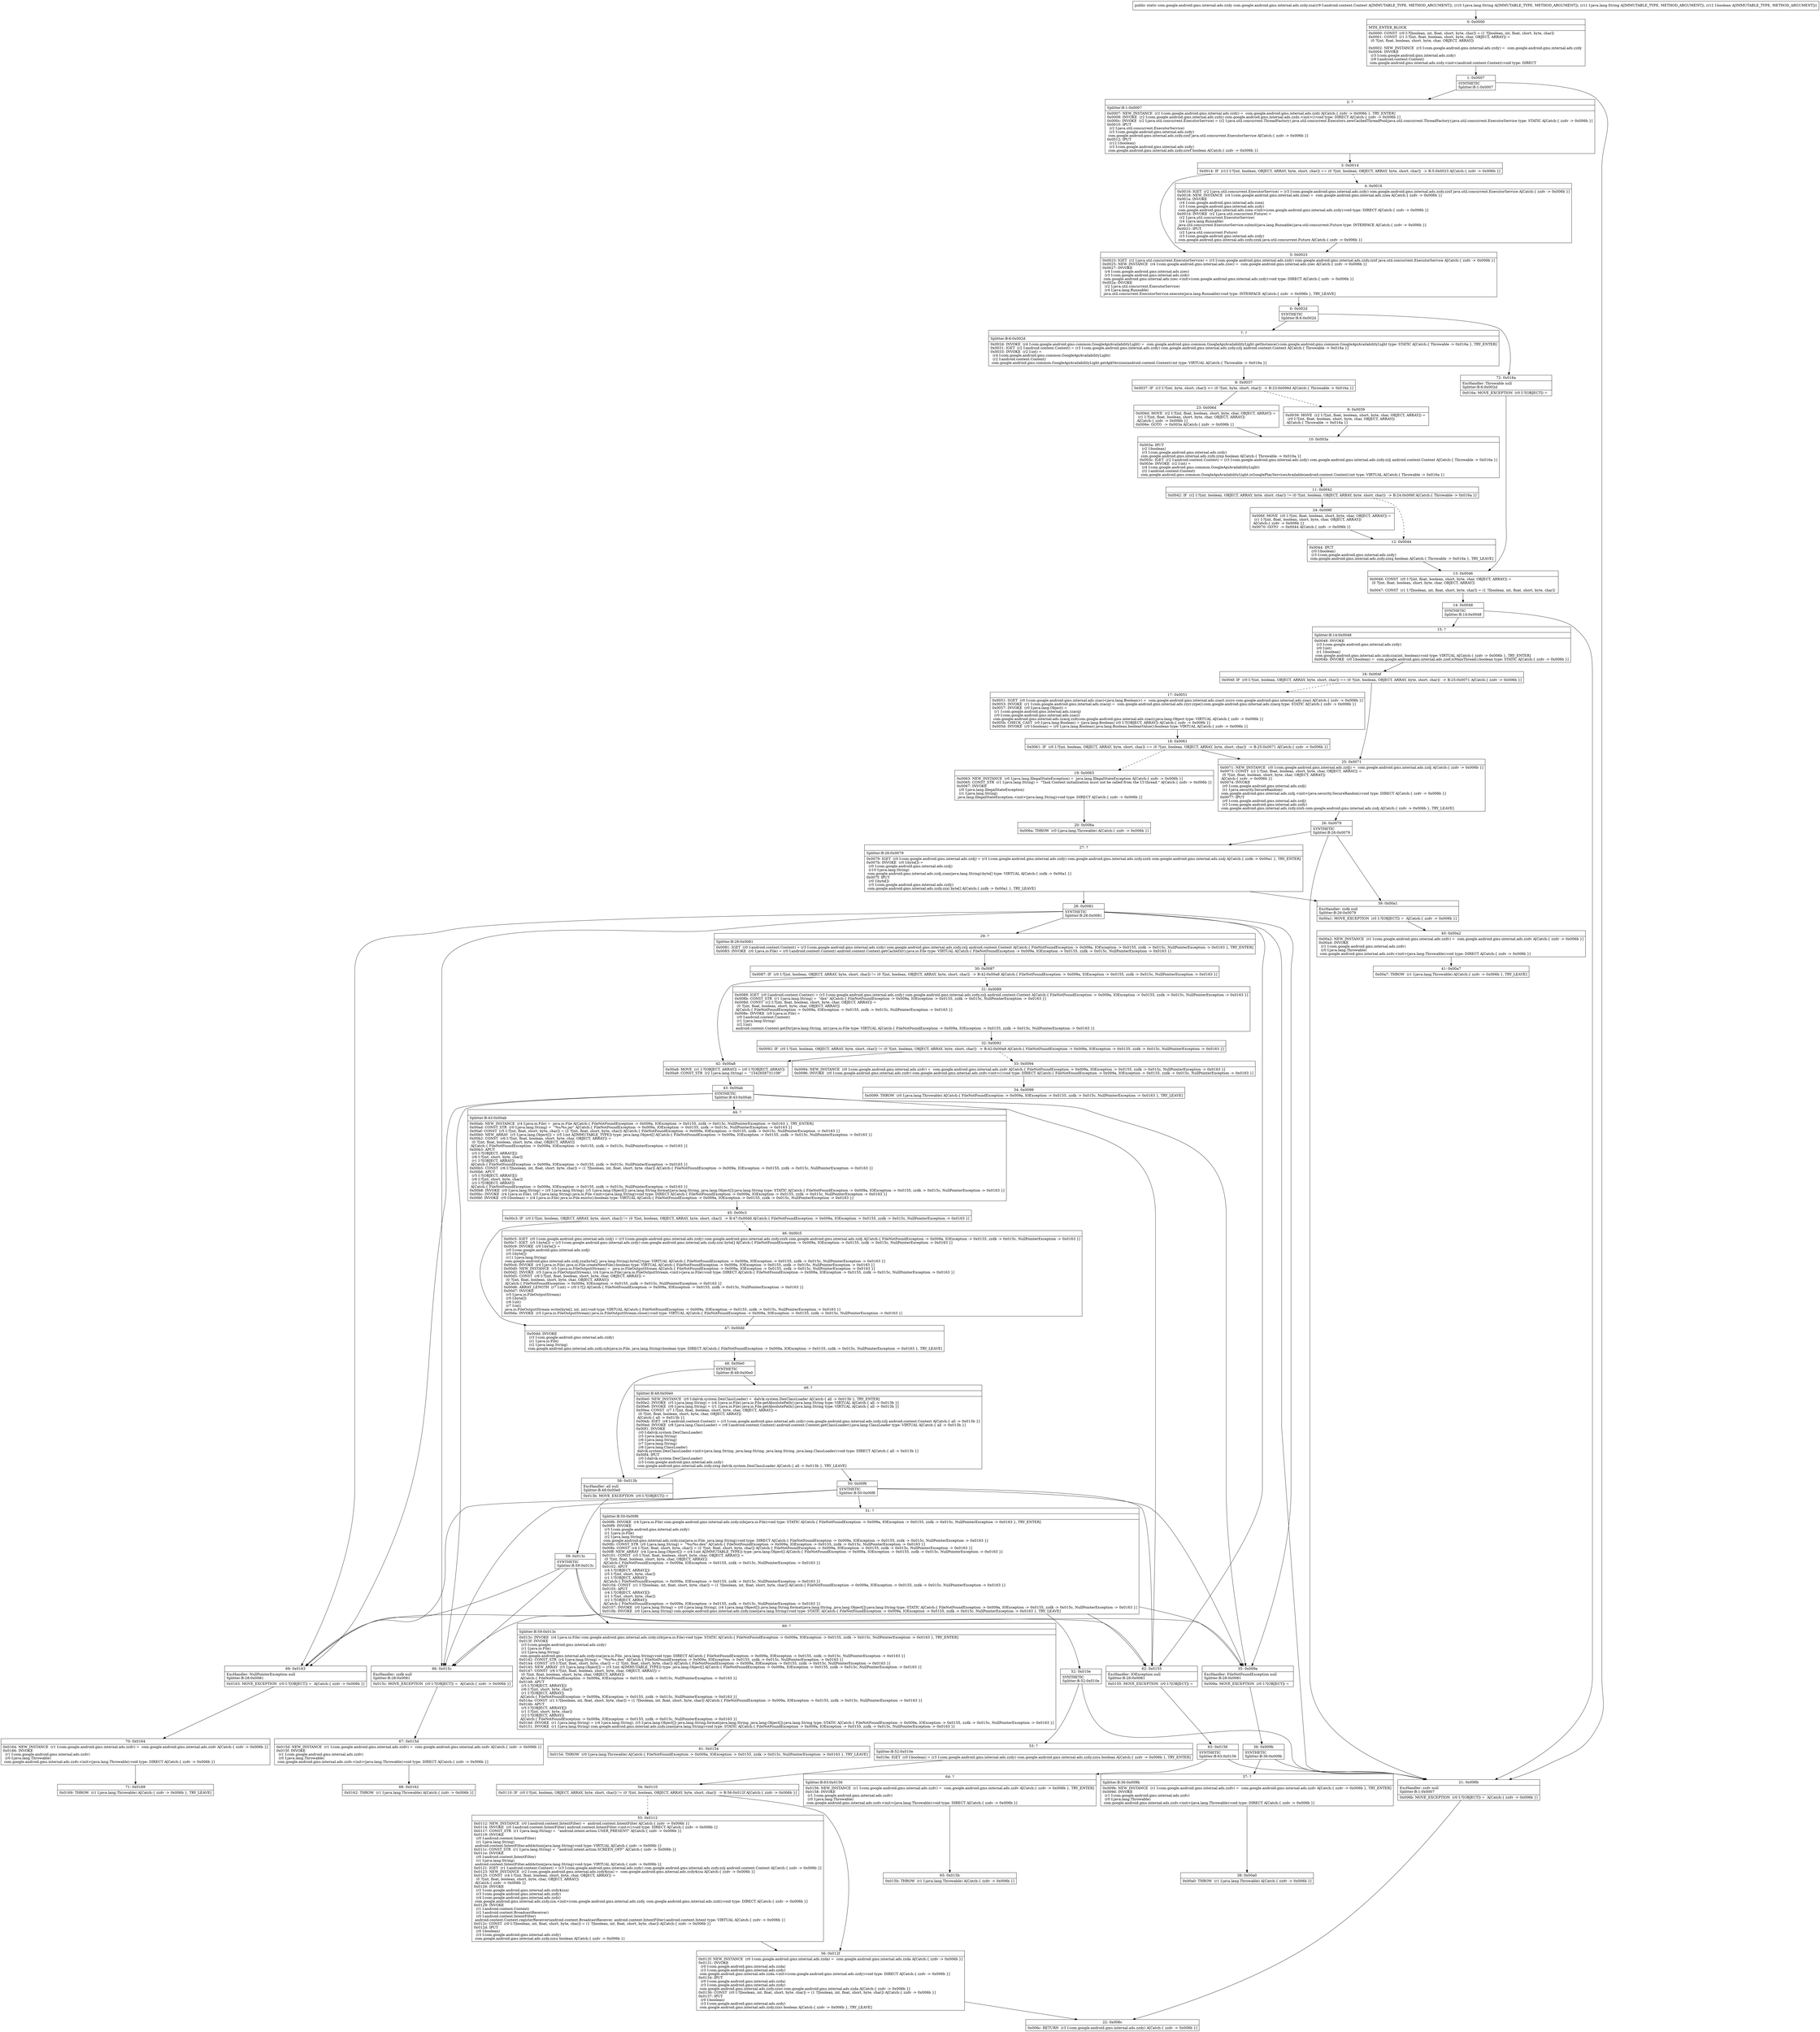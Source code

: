 digraph "CFG forcom.google.android.gms.internal.ads.zzdy.zza(Landroid\/content\/Context;Ljava\/lang\/String;Ljava\/lang\/String;Z)Lcom\/google\/android\/gms\/internal\/ads\/zzdy;" {
Node_0 [shape=record,label="{0\:\ 0x0000|MTH_ENTER_BLOCK\l|0x0000: CONST  (r0 I:?[boolean, int, float, short, byte, char]) = (1 ?[boolean, int, float, short, byte, char]) \l0x0001: CONST  (r1 I:?[int, float, boolean, short, byte, char, OBJECT, ARRAY]) = \l  (0 ?[int, float, boolean, short, byte, char, OBJECT, ARRAY])\l \l0x0002: NEW_INSTANCE  (r3 I:com.google.android.gms.internal.ads.zzdy) =  com.google.android.gms.internal.ads.zzdy \l0x0004: INVOKE  \l  (r3 I:com.google.android.gms.internal.ads.zzdy)\l  (r9 I:android.content.Context)\l com.google.android.gms.internal.ads.zzdy.\<init\>(android.content.Context):void type: DIRECT \l}"];
Node_1 [shape=record,label="{1\:\ 0x0007|SYNTHETIC\lSplitter:B:1:0x0007\l}"];
Node_2 [shape=record,label="{2\:\ ?|Splitter:B:1:0x0007\l|0x0007: NEW_INSTANCE  (r2 I:com.google.android.gms.internal.ads.zzdz) =  com.google.android.gms.internal.ads.zzdz A[Catch:\{ zzdv \-\> 0x006b \}, TRY_ENTER]\l0x0009: INVOKE  (r2 I:com.google.android.gms.internal.ads.zzdz) com.google.android.gms.internal.ads.zzdz.\<init\>():void type: DIRECT A[Catch:\{ zzdv \-\> 0x006b \}]\l0x000c: INVOKE  (r2 I:java.util.concurrent.ExecutorService) = (r2 I:java.util.concurrent.ThreadFactory) java.util.concurrent.Executors.newCachedThreadPool(java.util.concurrent.ThreadFactory):java.util.concurrent.ExecutorService type: STATIC A[Catch:\{ zzdv \-\> 0x006b \}]\l0x0010: IPUT  \l  (r2 I:java.util.concurrent.ExecutorService)\l  (r3 I:com.google.android.gms.internal.ads.zzdy)\l com.google.android.gms.internal.ads.zzdy.zzxf java.util.concurrent.ExecutorService A[Catch:\{ zzdv \-\> 0x006b \}]\l0x0012: IPUT  \l  (r12 I:boolean)\l  (r3 I:com.google.android.gms.internal.ads.zzdy)\l com.google.android.gms.internal.ads.zzdy.zzwf boolean A[Catch:\{ zzdv \-\> 0x006b \}]\l}"];
Node_3 [shape=record,label="{3\:\ 0x0014|0x0014: IF  (r12 I:?[int, boolean, OBJECT, ARRAY, byte, short, char]) == (0 ?[int, boolean, OBJECT, ARRAY, byte, short, char])  \-\> B:5:0x0023 A[Catch:\{ zzdv \-\> 0x006b \}]\l}"];
Node_4 [shape=record,label="{4\:\ 0x0016|0x0016: IGET  (r2 I:java.util.concurrent.ExecutorService) = (r3 I:com.google.android.gms.internal.ads.zzdy) com.google.android.gms.internal.ads.zzdy.zzxf java.util.concurrent.ExecutorService A[Catch:\{ zzdv \-\> 0x006b \}]\l0x0018: NEW_INSTANCE  (r4 I:com.google.android.gms.internal.ads.zzea) =  com.google.android.gms.internal.ads.zzea A[Catch:\{ zzdv \-\> 0x006b \}]\l0x001a: INVOKE  \l  (r4 I:com.google.android.gms.internal.ads.zzea)\l  (r3 I:com.google.android.gms.internal.ads.zzdy)\l com.google.android.gms.internal.ads.zzea.\<init\>(com.google.android.gms.internal.ads.zzdy):void type: DIRECT A[Catch:\{ zzdv \-\> 0x006b \}]\l0x001d: INVOKE  (r2 I:java.util.concurrent.Future) = \l  (r2 I:java.util.concurrent.ExecutorService)\l  (r4 I:java.lang.Runnable)\l java.util.concurrent.ExecutorService.submit(java.lang.Runnable):java.util.concurrent.Future type: INTERFACE A[Catch:\{ zzdv \-\> 0x006b \}]\l0x0021: IPUT  \l  (r2 I:java.util.concurrent.Future)\l  (r3 I:com.google.android.gms.internal.ads.zzdy)\l com.google.android.gms.internal.ads.zzdy.zzxk java.util.concurrent.Future A[Catch:\{ zzdv \-\> 0x006b \}]\l}"];
Node_5 [shape=record,label="{5\:\ 0x0023|0x0023: IGET  (r2 I:java.util.concurrent.ExecutorService) = (r3 I:com.google.android.gms.internal.ads.zzdy) com.google.android.gms.internal.ads.zzdy.zzxf java.util.concurrent.ExecutorService A[Catch:\{ zzdv \-\> 0x006b \}]\l0x0025: NEW_INSTANCE  (r4 I:com.google.android.gms.internal.ads.zzec) =  com.google.android.gms.internal.ads.zzec A[Catch:\{ zzdv \-\> 0x006b \}]\l0x0027: INVOKE  \l  (r4 I:com.google.android.gms.internal.ads.zzec)\l  (r3 I:com.google.android.gms.internal.ads.zzdy)\l com.google.android.gms.internal.ads.zzec.\<init\>(com.google.android.gms.internal.ads.zzdy):void type: DIRECT A[Catch:\{ zzdv \-\> 0x006b \}]\l0x002a: INVOKE  \l  (r2 I:java.util.concurrent.ExecutorService)\l  (r4 I:java.lang.Runnable)\l java.util.concurrent.ExecutorService.execute(java.lang.Runnable):void type: INTERFACE A[Catch:\{ zzdv \-\> 0x006b \}, TRY_LEAVE]\l}"];
Node_6 [shape=record,label="{6\:\ 0x002d|SYNTHETIC\lSplitter:B:6:0x002d\l}"];
Node_7 [shape=record,label="{7\:\ ?|Splitter:B:6:0x002d\l|0x002d: INVOKE  (r4 I:com.google.android.gms.common.GoogleApiAvailabilityLight) =  com.google.android.gms.common.GoogleApiAvailabilityLight.getInstance():com.google.android.gms.common.GoogleApiAvailabilityLight type: STATIC A[Catch:\{ Throwable \-\> 0x016a \}, TRY_ENTER]\l0x0031: IGET  (r2 I:android.content.Context) = (r3 I:com.google.android.gms.internal.ads.zzdy) com.google.android.gms.internal.ads.zzdy.zzlj android.content.Context A[Catch:\{ Throwable \-\> 0x016a \}]\l0x0033: INVOKE  (r2 I:int) = \l  (r4 I:com.google.android.gms.common.GoogleApiAvailabilityLight)\l  (r2 I:android.content.Context)\l com.google.android.gms.common.GoogleApiAvailabilityLight.getApkVersion(android.content.Context):int type: VIRTUAL A[Catch:\{ Throwable \-\> 0x016a \}]\l}"];
Node_8 [shape=record,label="{8\:\ 0x0037|0x0037: IF  (r2 I:?[int, byte, short, char]) \<= (0 ?[int, byte, short, char])  \-\> B:23:0x006d A[Catch:\{ Throwable \-\> 0x016a \}]\l}"];
Node_9 [shape=record,label="{9\:\ 0x0039|0x0039: MOVE  (r2 I:?[int, float, boolean, short, byte, char, OBJECT, ARRAY]) = \l  (r0 I:?[int, float, boolean, short, byte, char, OBJECT, ARRAY])\l A[Catch:\{ Throwable \-\> 0x016a \}]\l}"];
Node_10 [shape=record,label="{10\:\ 0x003a|0x003a: IPUT  \l  (r2 I:boolean)\l  (r3 I:com.google.android.gms.internal.ads.zzdy)\l com.google.android.gms.internal.ads.zzdy.zzxp boolean A[Catch:\{ Throwable \-\> 0x016a \}]\l0x003c: IGET  (r2 I:android.content.Context) = (r3 I:com.google.android.gms.internal.ads.zzdy) com.google.android.gms.internal.ads.zzdy.zzlj android.content.Context A[Catch:\{ Throwable \-\> 0x016a \}]\l0x003e: INVOKE  (r2 I:int) = \l  (r4 I:com.google.android.gms.common.GoogleApiAvailabilityLight)\l  (r2 I:android.content.Context)\l com.google.android.gms.common.GoogleApiAvailabilityLight.isGooglePlayServicesAvailable(android.content.Context):int type: VIRTUAL A[Catch:\{ Throwable \-\> 0x016a \}]\l}"];
Node_11 [shape=record,label="{11\:\ 0x0042|0x0042: IF  (r2 I:?[int, boolean, OBJECT, ARRAY, byte, short, char]) != (0 ?[int, boolean, OBJECT, ARRAY, byte, short, char])  \-\> B:24:0x006f A[Catch:\{ Throwable \-\> 0x016a \}]\l}"];
Node_12 [shape=record,label="{12\:\ 0x0044|0x0044: IPUT  \l  (r0 I:boolean)\l  (r3 I:com.google.android.gms.internal.ads.zzdy)\l com.google.android.gms.internal.ads.zzdy.zzxq boolean A[Catch:\{ Throwable \-\> 0x016a \}, TRY_LEAVE]\l}"];
Node_13 [shape=record,label="{13\:\ 0x0046|0x0046: CONST  (r0 I:?[int, float, boolean, short, byte, char, OBJECT, ARRAY]) = \l  (0 ?[int, float, boolean, short, byte, char, OBJECT, ARRAY])\l \l0x0047: CONST  (r1 I:?[boolean, int, float, short, byte, char]) = (1 ?[boolean, int, float, short, byte, char]) \l}"];
Node_14 [shape=record,label="{14\:\ 0x0048|SYNTHETIC\lSplitter:B:14:0x0048\l}"];
Node_15 [shape=record,label="{15\:\ ?|Splitter:B:14:0x0048\l|0x0048: INVOKE  \l  (r3 I:com.google.android.gms.internal.ads.zzdy)\l  (r0 I:int)\l  (r1 I:boolean)\l com.google.android.gms.internal.ads.zzdy.zza(int, boolean):void type: VIRTUAL A[Catch:\{ zzdv \-\> 0x006b \}, TRY_ENTER]\l0x004b: INVOKE  (r0 I:boolean) =  com.google.android.gms.internal.ads.zzef.isMainThread():boolean type: STATIC A[Catch:\{ zzdv \-\> 0x006b \}]\l}"];
Node_16 [shape=record,label="{16\:\ 0x004f|0x004f: IF  (r0 I:?[int, boolean, OBJECT, ARRAY, byte, short, char]) == (0 ?[int, boolean, OBJECT, ARRAY, byte, short, char])  \-\> B:25:0x0071 A[Catch:\{ zzdv \-\> 0x006b \}]\l}"];
Node_17 [shape=record,label="{17\:\ 0x0051|0x0051: SGET  (r0 I:com.google.android.gms.internal.ads.zzaci\<java.lang.Boolean\>) =  com.google.android.gms.internal.ads.zzact.zzcro com.google.android.gms.internal.ads.zzaci A[Catch:\{ zzdv \-\> 0x006b \}]\l0x0053: INVOKE  (r1 I:com.google.android.gms.internal.ads.zzacq) =  com.google.android.gms.internal.ads.zzyr.zzpe():com.google.android.gms.internal.ads.zzacq type: STATIC A[Catch:\{ zzdv \-\> 0x006b \}]\l0x0057: INVOKE  (r0 I:java.lang.Object) = \l  (r1 I:com.google.android.gms.internal.ads.zzacq)\l  (r0 I:com.google.android.gms.internal.ads.zzaci)\l com.google.android.gms.internal.ads.zzacq.zzd(com.google.android.gms.internal.ads.zzaci):java.lang.Object type: VIRTUAL A[Catch:\{ zzdv \-\> 0x006b \}]\l0x005b: CHECK_CAST  (r0 I:java.lang.Boolean) = (java.lang.Boolean) (r0 I:?[OBJECT, ARRAY]) A[Catch:\{ zzdv \-\> 0x006b \}]\l0x005d: INVOKE  (r0 I:boolean) = (r0 I:java.lang.Boolean) java.lang.Boolean.booleanValue():boolean type: VIRTUAL A[Catch:\{ zzdv \-\> 0x006b \}]\l}"];
Node_18 [shape=record,label="{18\:\ 0x0061|0x0061: IF  (r0 I:?[int, boolean, OBJECT, ARRAY, byte, short, char]) == (0 ?[int, boolean, OBJECT, ARRAY, byte, short, char])  \-\> B:25:0x0071 A[Catch:\{ zzdv \-\> 0x006b \}]\l}"];
Node_19 [shape=record,label="{19\:\ 0x0063|0x0063: NEW_INSTANCE  (r0 I:java.lang.IllegalStateException) =  java.lang.IllegalStateException A[Catch:\{ zzdv \-\> 0x006b \}]\l0x0065: CONST_STR  (r1 I:java.lang.String) =  \"Task Context initialization must not be called from the UI thread.\" A[Catch:\{ zzdv \-\> 0x006b \}]\l0x0067: INVOKE  \l  (r0 I:java.lang.IllegalStateException)\l  (r1 I:java.lang.String)\l java.lang.IllegalStateException.\<init\>(java.lang.String):void type: DIRECT A[Catch:\{ zzdv \-\> 0x006b \}]\l}"];
Node_20 [shape=record,label="{20\:\ 0x006a|0x006a: THROW  (r0 I:java.lang.Throwable) A[Catch:\{ zzdv \-\> 0x006b \}]\l}"];
Node_21 [shape=record,label="{21\:\ 0x006b|ExcHandler: zzdv null\lSplitter:B:1:0x0007\l|0x006b: MOVE_EXCEPTION  (r0 I:?[OBJECT]) =  A[Catch:\{ zzdv \-\> 0x006b \}]\l}"];
Node_22 [shape=record,label="{22\:\ 0x006c|0x006c: RETURN  (r3 I:com.google.android.gms.internal.ads.zzdy) A[Catch:\{ zzdv \-\> 0x006b \}]\l}"];
Node_23 [shape=record,label="{23\:\ 0x006d|0x006d: MOVE  (r2 I:?[int, float, boolean, short, byte, char, OBJECT, ARRAY]) = \l  (r1 I:?[int, float, boolean, short, byte, char, OBJECT, ARRAY])\l A[Catch:\{ zzdv \-\> 0x006b \}]\l0x006e: GOTO  \-\> 0x003a A[Catch:\{ zzdv \-\> 0x006b \}]\l}"];
Node_24 [shape=record,label="{24\:\ 0x006f|0x006f: MOVE  (r0 I:?[int, float, boolean, short, byte, char, OBJECT, ARRAY]) = \l  (r1 I:?[int, float, boolean, short, byte, char, OBJECT, ARRAY])\l A[Catch:\{ zzdv \-\> 0x006b \}]\l0x0070: GOTO  \-\> 0x0044 A[Catch:\{ zzdv \-\> 0x006b \}]\l}"];
Node_25 [shape=record,label="{25\:\ 0x0071|0x0071: NEW_INSTANCE  (r0 I:com.google.android.gms.internal.ads.zzdj) =  com.google.android.gms.internal.ads.zzdj A[Catch:\{ zzdv \-\> 0x006b \}]\l0x0073: CONST  (r1 I:?[int, float, boolean, short, byte, char, OBJECT, ARRAY]) = \l  (0 ?[int, float, boolean, short, byte, char, OBJECT, ARRAY])\l A[Catch:\{ zzdv \-\> 0x006b \}]\l0x0074: INVOKE  \l  (r0 I:com.google.android.gms.internal.ads.zzdj)\l  (r1 I:java.security.SecureRandom)\l com.google.android.gms.internal.ads.zzdj.\<init\>(java.security.SecureRandom):void type: DIRECT A[Catch:\{ zzdv \-\> 0x006b \}]\l0x0077: IPUT  \l  (r0 I:com.google.android.gms.internal.ads.zzdj)\l  (r3 I:com.google.android.gms.internal.ads.zzdy)\l com.google.android.gms.internal.ads.zzdy.zzxh com.google.android.gms.internal.ads.zzdj A[Catch:\{ zzdv \-\> 0x006b \}, TRY_LEAVE]\l}"];
Node_26 [shape=record,label="{26\:\ 0x0079|SYNTHETIC\lSplitter:B:26:0x0079\l}"];
Node_27 [shape=record,label="{27\:\ ?|Splitter:B:26:0x0079\l|0x0079: IGET  (r0 I:com.google.android.gms.internal.ads.zzdj) = (r3 I:com.google.android.gms.internal.ads.zzdy) com.google.android.gms.internal.ads.zzdy.zzxh com.google.android.gms.internal.ads.zzdj A[Catch:\{ zzdk \-\> 0x00a1 \}, TRY_ENTER]\l0x007b: INVOKE  (r0 I:byte[]) = \l  (r0 I:com.google.android.gms.internal.ads.zzdj)\l  (r10 I:java.lang.String)\l com.google.android.gms.internal.ads.zzdj.zzan(java.lang.String):byte[] type: VIRTUAL A[Catch:\{ zzdk \-\> 0x00a1 \}]\l0x007f: IPUT  \l  (r0 I:byte[])\l  (r3 I:com.google.android.gms.internal.ads.zzdy)\l com.google.android.gms.internal.ads.zzdy.zzxi byte[] A[Catch:\{ zzdk \-\> 0x00a1 \}, TRY_LEAVE]\l}"];
Node_28 [shape=record,label="{28\:\ 0x0081|SYNTHETIC\lSplitter:B:28:0x0081\l}"];
Node_29 [shape=record,label="{29\:\ ?|Splitter:B:28:0x0081\l|0x0081: IGET  (r0 I:android.content.Context) = (r3 I:com.google.android.gms.internal.ads.zzdy) com.google.android.gms.internal.ads.zzdy.zzlj android.content.Context A[Catch:\{ FileNotFoundException \-\> 0x009a, IOException \-\> 0x0155, zzdk \-\> 0x015c, NullPointerException \-\> 0x0163 \}, TRY_ENTER]\l0x0083: INVOKE  (r0 I:java.io.File) = (r0 I:android.content.Context) android.content.Context.getCacheDir():java.io.File type: VIRTUAL A[Catch:\{ FileNotFoundException \-\> 0x009a, IOException \-\> 0x0155, zzdk \-\> 0x015c, NullPointerException \-\> 0x0163 \}]\l}"];
Node_30 [shape=record,label="{30\:\ 0x0087|0x0087: IF  (r0 I:?[int, boolean, OBJECT, ARRAY, byte, short, char]) != (0 ?[int, boolean, OBJECT, ARRAY, byte, short, char])  \-\> B:42:0x00a8 A[Catch:\{ FileNotFoundException \-\> 0x009a, IOException \-\> 0x0155, zzdk \-\> 0x015c, NullPointerException \-\> 0x0163 \}]\l}"];
Node_31 [shape=record,label="{31\:\ 0x0089|0x0089: IGET  (r0 I:android.content.Context) = (r3 I:com.google.android.gms.internal.ads.zzdy) com.google.android.gms.internal.ads.zzdy.zzlj android.content.Context A[Catch:\{ FileNotFoundException \-\> 0x009a, IOException \-\> 0x0155, zzdk \-\> 0x015c, NullPointerException \-\> 0x0163 \}]\l0x008b: CONST_STR  (r1 I:java.lang.String) =  \"dex\" A[Catch:\{ FileNotFoundException \-\> 0x009a, IOException \-\> 0x0155, zzdk \-\> 0x015c, NullPointerException \-\> 0x0163 \}]\l0x008d: CONST  (r2 I:?[int, float, boolean, short, byte, char, OBJECT, ARRAY]) = \l  (0 ?[int, float, boolean, short, byte, char, OBJECT, ARRAY])\l A[Catch:\{ FileNotFoundException \-\> 0x009a, IOException \-\> 0x0155, zzdk \-\> 0x015c, NullPointerException \-\> 0x0163 \}]\l0x008e: INVOKE  (r0 I:java.io.File) = \l  (r0 I:android.content.Context)\l  (r1 I:java.lang.String)\l  (r2 I:int)\l android.content.Context.getDir(java.lang.String, int):java.io.File type: VIRTUAL A[Catch:\{ FileNotFoundException \-\> 0x009a, IOException \-\> 0x0155, zzdk \-\> 0x015c, NullPointerException \-\> 0x0163 \}]\l}"];
Node_32 [shape=record,label="{32\:\ 0x0092|0x0092: IF  (r0 I:?[int, boolean, OBJECT, ARRAY, byte, short, char]) != (0 ?[int, boolean, OBJECT, ARRAY, byte, short, char])  \-\> B:42:0x00a8 A[Catch:\{ FileNotFoundException \-\> 0x009a, IOException \-\> 0x0155, zzdk \-\> 0x015c, NullPointerException \-\> 0x0163 \}]\l}"];
Node_33 [shape=record,label="{33\:\ 0x0094|0x0094: NEW_INSTANCE  (r0 I:com.google.android.gms.internal.ads.zzdv) =  com.google.android.gms.internal.ads.zzdv A[Catch:\{ FileNotFoundException \-\> 0x009a, IOException \-\> 0x0155, zzdk \-\> 0x015c, NullPointerException \-\> 0x0163 \}]\l0x0096: INVOKE  (r0 I:com.google.android.gms.internal.ads.zzdv) com.google.android.gms.internal.ads.zzdv.\<init\>():void type: DIRECT A[Catch:\{ FileNotFoundException \-\> 0x009a, IOException \-\> 0x0155, zzdk \-\> 0x015c, NullPointerException \-\> 0x0163 \}]\l}"];
Node_34 [shape=record,label="{34\:\ 0x0099|0x0099: THROW  (r0 I:java.lang.Throwable) A[Catch:\{ FileNotFoundException \-\> 0x009a, IOException \-\> 0x0155, zzdk \-\> 0x015c, NullPointerException \-\> 0x0163 \}, TRY_LEAVE]\l}"];
Node_35 [shape=record,label="{35\:\ 0x009a|ExcHandler: FileNotFoundException null\lSplitter:B:28:0x0081\l|0x009a: MOVE_EXCEPTION  (r0 I:?[OBJECT]) =  \l}"];
Node_36 [shape=record,label="{36\:\ 0x009b|SYNTHETIC\lSplitter:B:36:0x009b\l}"];
Node_37 [shape=record,label="{37\:\ ?|Splitter:B:36:0x009b\l|0x009b: NEW_INSTANCE  (r1 I:com.google.android.gms.internal.ads.zzdv) =  com.google.android.gms.internal.ads.zzdv A[Catch:\{ zzdv \-\> 0x006b \}, TRY_ENTER]\l0x009d: INVOKE  \l  (r1 I:com.google.android.gms.internal.ads.zzdv)\l  (r0 I:java.lang.Throwable)\l com.google.android.gms.internal.ads.zzdv.\<init\>(java.lang.Throwable):void type: DIRECT A[Catch:\{ zzdv \-\> 0x006b \}]\l}"];
Node_38 [shape=record,label="{38\:\ 0x00a0|0x00a0: THROW  (r1 I:java.lang.Throwable) A[Catch:\{ zzdv \-\> 0x006b \}]\l}"];
Node_39 [shape=record,label="{39\:\ 0x00a1|ExcHandler: zzdk null\lSplitter:B:26:0x0079\l|0x00a1: MOVE_EXCEPTION  (r0 I:?[OBJECT]) =  A[Catch:\{ zzdv \-\> 0x006b \}]\l}"];
Node_40 [shape=record,label="{40\:\ 0x00a2|0x00a2: NEW_INSTANCE  (r1 I:com.google.android.gms.internal.ads.zzdv) =  com.google.android.gms.internal.ads.zzdv A[Catch:\{ zzdv \-\> 0x006b \}]\l0x00a4: INVOKE  \l  (r1 I:com.google.android.gms.internal.ads.zzdv)\l  (r0 I:java.lang.Throwable)\l com.google.android.gms.internal.ads.zzdv.\<init\>(java.lang.Throwable):void type: DIRECT A[Catch:\{ zzdv \-\> 0x006b \}]\l}"];
Node_41 [shape=record,label="{41\:\ 0x00a7|0x00a7: THROW  (r1 I:java.lang.Throwable) A[Catch:\{ zzdv \-\> 0x006b \}, TRY_LEAVE]\l}"];
Node_42 [shape=record,label="{42\:\ 0x00a8|0x00a8: MOVE  (r1 I:?[OBJECT, ARRAY]) = (r0 I:?[OBJECT, ARRAY]) \l0x00a9: CONST_STR  (r2 I:java.lang.String) =  \"1542658731108\" \l}"];
Node_43 [shape=record,label="{43\:\ 0x00ab|SYNTHETIC\lSplitter:B:43:0x00ab\l}"];
Node_44 [shape=record,label="{44\:\ ?|Splitter:B:43:0x00ab\l|0x00ab: NEW_INSTANCE  (r4 I:java.io.File) =  java.io.File A[Catch:\{ FileNotFoundException \-\> 0x009a, IOException \-\> 0x0155, zzdk \-\> 0x015c, NullPointerException \-\> 0x0163 \}, TRY_ENTER]\l0x00ad: CONST_STR  (r0 I:java.lang.String) =  \"%s\/%s.jar\" A[Catch:\{ FileNotFoundException \-\> 0x009a, IOException \-\> 0x0155, zzdk \-\> 0x015c, NullPointerException \-\> 0x0163 \}]\l0x00af: CONST  (r5 I:?[int, float, short, byte, char]) = (2 ?[int, float, short, byte, char]) A[Catch:\{ FileNotFoundException \-\> 0x009a, IOException \-\> 0x0155, zzdk \-\> 0x015c, NullPointerException \-\> 0x0163 \}]\l0x00b0: NEW_ARRAY  (r5 I:java.lang.Object[]) = (r5 I:int A[IMMUTABLE_TYPE]) type: java.lang.Object[] A[Catch:\{ FileNotFoundException \-\> 0x009a, IOException \-\> 0x0155, zzdk \-\> 0x015c, NullPointerException \-\> 0x0163 \}]\l0x00b2: CONST  (r6 I:?[int, float, boolean, short, byte, char, OBJECT, ARRAY]) = \l  (0 ?[int, float, boolean, short, byte, char, OBJECT, ARRAY])\l A[Catch:\{ FileNotFoundException \-\> 0x009a, IOException \-\> 0x0155, zzdk \-\> 0x015c, NullPointerException \-\> 0x0163 \}]\l0x00b3: APUT  \l  (r5 I:?[OBJECT, ARRAY][])\l  (r6 I:?[int, short, byte, char])\l  (r1 I:?[OBJECT, ARRAY])\l A[Catch:\{ FileNotFoundException \-\> 0x009a, IOException \-\> 0x0155, zzdk \-\> 0x015c, NullPointerException \-\> 0x0163 \}]\l0x00b5: CONST  (r6 I:?[boolean, int, float, short, byte, char]) = (1 ?[boolean, int, float, short, byte, char]) A[Catch:\{ FileNotFoundException \-\> 0x009a, IOException \-\> 0x0155, zzdk \-\> 0x015c, NullPointerException \-\> 0x0163 \}]\l0x00b6: APUT  \l  (r5 I:?[OBJECT, ARRAY][])\l  (r6 I:?[int, short, byte, char])\l  (r2 I:?[OBJECT, ARRAY])\l A[Catch:\{ FileNotFoundException \-\> 0x009a, IOException \-\> 0x0155, zzdk \-\> 0x015c, NullPointerException \-\> 0x0163 \}]\l0x00b8: INVOKE  (r0 I:java.lang.String) = (r0 I:java.lang.String), (r5 I:java.lang.Object[]) java.lang.String.format(java.lang.String, java.lang.Object[]):java.lang.String type: STATIC A[Catch:\{ FileNotFoundException \-\> 0x009a, IOException \-\> 0x0155, zzdk \-\> 0x015c, NullPointerException \-\> 0x0163 \}]\l0x00bc: INVOKE  (r4 I:java.io.File), (r0 I:java.lang.String) java.io.File.\<init\>(java.lang.String):void type: DIRECT A[Catch:\{ FileNotFoundException \-\> 0x009a, IOException \-\> 0x0155, zzdk \-\> 0x015c, NullPointerException \-\> 0x0163 \}]\l0x00bf: INVOKE  (r0 I:boolean) = (r4 I:java.io.File) java.io.File.exists():boolean type: VIRTUAL A[Catch:\{ FileNotFoundException \-\> 0x009a, IOException \-\> 0x0155, zzdk \-\> 0x015c, NullPointerException \-\> 0x0163 \}]\l}"];
Node_45 [shape=record,label="{45\:\ 0x00c3|0x00c3: IF  (r0 I:?[int, boolean, OBJECT, ARRAY, byte, short, char]) != (0 ?[int, boolean, OBJECT, ARRAY, byte, short, char])  \-\> B:47:0x00dd A[Catch:\{ FileNotFoundException \-\> 0x009a, IOException \-\> 0x0155, zzdk \-\> 0x015c, NullPointerException \-\> 0x0163 \}]\l}"];
Node_46 [shape=record,label="{46\:\ 0x00c5|0x00c5: IGET  (r0 I:com.google.android.gms.internal.ads.zzdj) = (r3 I:com.google.android.gms.internal.ads.zzdy) com.google.android.gms.internal.ads.zzdy.zzxh com.google.android.gms.internal.ads.zzdj A[Catch:\{ FileNotFoundException \-\> 0x009a, IOException \-\> 0x0155, zzdk \-\> 0x015c, NullPointerException \-\> 0x0163 \}]\l0x00c7: IGET  (r5 I:byte[]) = (r3 I:com.google.android.gms.internal.ads.zzdy) com.google.android.gms.internal.ads.zzdy.zzxi byte[] A[Catch:\{ FileNotFoundException \-\> 0x009a, IOException \-\> 0x0155, zzdk \-\> 0x015c, NullPointerException \-\> 0x0163 \}]\l0x00c9: INVOKE  (r0 I:byte[]) = \l  (r0 I:com.google.android.gms.internal.ads.zzdj)\l  (r5 I:byte[])\l  (r11 I:java.lang.String)\l com.google.android.gms.internal.ads.zzdj.zza(byte[], java.lang.String):byte[] type: VIRTUAL A[Catch:\{ FileNotFoundException \-\> 0x009a, IOException \-\> 0x0155, zzdk \-\> 0x015c, NullPointerException \-\> 0x0163 \}]\l0x00cd: INVOKE  (r4 I:java.io.File) java.io.File.createNewFile():boolean type: VIRTUAL A[Catch:\{ FileNotFoundException \-\> 0x009a, IOException \-\> 0x0155, zzdk \-\> 0x015c, NullPointerException \-\> 0x0163 \}]\l0x00d0: NEW_INSTANCE  (r5 I:java.io.FileOutputStream) =  java.io.FileOutputStream A[Catch:\{ FileNotFoundException \-\> 0x009a, IOException \-\> 0x0155, zzdk \-\> 0x015c, NullPointerException \-\> 0x0163 \}]\l0x00d2: INVOKE  (r5 I:java.io.FileOutputStream), (r4 I:java.io.File) java.io.FileOutputStream.\<init\>(java.io.File):void type: DIRECT A[Catch:\{ FileNotFoundException \-\> 0x009a, IOException \-\> 0x0155, zzdk \-\> 0x015c, NullPointerException \-\> 0x0163 \}]\l0x00d5: CONST  (r6 I:?[int, float, boolean, short, byte, char, OBJECT, ARRAY]) = \l  (0 ?[int, float, boolean, short, byte, char, OBJECT, ARRAY])\l A[Catch:\{ FileNotFoundException \-\> 0x009a, IOException \-\> 0x0155, zzdk \-\> 0x015c, NullPointerException \-\> 0x0163 \}]\l0x00d6: ARRAY_LENGTH  (r7 I:int) = (r0 I:?[]) A[Catch:\{ FileNotFoundException \-\> 0x009a, IOException \-\> 0x0155, zzdk \-\> 0x015c, NullPointerException \-\> 0x0163 \}]\l0x00d7: INVOKE  \l  (r5 I:java.io.FileOutputStream)\l  (r0 I:byte[])\l  (r6 I:int)\l  (r7 I:int)\l java.io.FileOutputStream.write(byte[], int, int):void type: VIRTUAL A[Catch:\{ FileNotFoundException \-\> 0x009a, IOException \-\> 0x0155, zzdk \-\> 0x015c, NullPointerException \-\> 0x0163 \}]\l0x00da: INVOKE  (r5 I:java.io.FileOutputStream) java.io.FileOutputStream.close():void type: VIRTUAL A[Catch:\{ FileNotFoundException \-\> 0x009a, IOException \-\> 0x0155, zzdk \-\> 0x015c, NullPointerException \-\> 0x0163 \}]\l}"];
Node_47 [shape=record,label="{47\:\ 0x00dd|0x00dd: INVOKE  \l  (r3 I:com.google.android.gms.internal.ads.zzdy)\l  (r1 I:java.io.File)\l  (r2 I:java.lang.String)\l com.google.android.gms.internal.ads.zzdy.zzb(java.io.File, java.lang.String):boolean type: DIRECT A[Catch:\{ FileNotFoundException \-\> 0x009a, IOException \-\> 0x0155, zzdk \-\> 0x015c, NullPointerException \-\> 0x0163 \}, TRY_LEAVE]\l}"];
Node_48 [shape=record,label="{48\:\ 0x00e0|SYNTHETIC\lSplitter:B:48:0x00e0\l}"];
Node_49 [shape=record,label="{49\:\ ?|Splitter:B:48:0x00e0\l|0x00e0: NEW_INSTANCE  (r0 I:dalvik.system.DexClassLoader) =  dalvik.system.DexClassLoader A[Catch:\{ all \-\> 0x013b \}, TRY_ENTER]\l0x00e2: INVOKE  (r5 I:java.lang.String) = (r4 I:java.io.File) java.io.File.getAbsolutePath():java.lang.String type: VIRTUAL A[Catch:\{ all \-\> 0x013b \}]\l0x00e6: INVOKE  (r6 I:java.lang.String) = (r1 I:java.io.File) java.io.File.getAbsolutePath():java.lang.String type: VIRTUAL A[Catch:\{ all \-\> 0x013b \}]\l0x00ea: CONST  (r7 I:?[int, float, boolean, short, byte, char, OBJECT, ARRAY]) = \l  (0 ?[int, float, boolean, short, byte, char, OBJECT, ARRAY])\l A[Catch:\{ all \-\> 0x013b \}]\l0x00eb: IGET  (r8 I:android.content.Context) = (r3 I:com.google.android.gms.internal.ads.zzdy) com.google.android.gms.internal.ads.zzdy.zzlj android.content.Context A[Catch:\{ all \-\> 0x013b \}]\l0x00ed: INVOKE  (r8 I:java.lang.ClassLoader) = (r8 I:android.content.Context) android.content.Context.getClassLoader():java.lang.ClassLoader type: VIRTUAL A[Catch:\{ all \-\> 0x013b \}]\l0x00f1: INVOKE  \l  (r0 I:dalvik.system.DexClassLoader)\l  (r5 I:java.lang.String)\l  (r6 I:java.lang.String)\l  (r7 I:java.lang.String)\l  (r8 I:java.lang.ClassLoader)\l dalvik.system.DexClassLoader.\<init\>(java.lang.String, java.lang.String, java.lang.String, java.lang.ClassLoader):void type: DIRECT A[Catch:\{ all \-\> 0x013b \}]\l0x00f4: IPUT  \l  (r0 I:dalvik.system.DexClassLoader)\l  (r3 I:com.google.android.gms.internal.ads.zzdy)\l com.google.android.gms.internal.ads.zzdy.zzxg dalvik.system.DexClassLoader A[Catch:\{ all \-\> 0x013b \}, TRY_LEAVE]\l}"];
Node_50 [shape=record,label="{50\:\ 0x00f6|SYNTHETIC\lSplitter:B:50:0x00f6\l}"];
Node_51 [shape=record,label="{51\:\ ?|Splitter:B:50:0x00f6\l|0x00f6: INVOKE  (r4 I:java.io.File) com.google.android.gms.internal.ads.zzdy.zzb(java.io.File):void type: STATIC A[Catch:\{ FileNotFoundException \-\> 0x009a, IOException \-\> 0x0155, zzdk \-\> 0x015c, NullPointerException \-\> 0x0163 \}, TRY_ENTER]\l0x00f9: INVOKE  \l  (r3 I:com.google.android.gms.internal.ads.zzdy)\l  (r1 I:java.io.File)\l  (r2 I:java.lang.String)\l com.google.android.gms.internal.ads.zzdy.zza(java.io.File, java.lang.String):void type: DIRECT A[Catch:\{ FileNotFoundException \-\> 0x009a, IOException \-\> 0x0155, zzdk \-\> 0x015c, NullPointerException \-\> 0x0163 \}]\l0x00fc: CONST_STR  (r0 I:java.lang.String) =  \"%s\/%s.dex\" A[Catch:\{ FileNotFoundException \-\> 0x009a, IOException \-\> 0x0155, zzdk \-\> 0x015c, NullPointerException \-\> 0x0163 \}]\l0x00fe: CONST  (r4 I:?[int, float, short, byte, char]) = (2 ?[int, float, short, byte, char]) A[Catch:\{ FileNotFoundException \-\> 0x009a, IOException \-\> 0x0155, zzdk \-\> 0x015c, NullPointerException \-\> 0x0163 \}]\l0x00ff: NEW_ARRAY  (r4 I:java.lang.Object[]) = (r4 I:int A[IMMUTABLE_TYPE]) type: java.lang.Object[] A[Catch:\{ FileNotFoundException \-\> 0x009a, IOException \-\> 0x0155, zzdk \-\> 0x015c, NullPointerException \-\> 0x0163 \}]\l0x0101: CONST  (r5 I:?[int, float, boolean, short, byte, char, OBJECT, ARRAY]) = \l  (0 ?[int, float, boolean, short, byte, char, OBJECT, ARRAY])\l A[Catch:\{ FileNotFoundException \-\> 0x009a, IOException \-\> 0x0155, zzdk \-\> 0x015c, NullPointerException \-\> 0x0163 \}]\l0x0102: APUT  \l  (r4 I:?[OBJECT, ARRAY][])\l  (r5 I:?[int, short, byte, char])\l  (r1 I:?[OBJECT, ARRAY])\l A[Catch:\{ FileNotFoundException \-\> 0x009a, IOException \-\> 0x0155, zzdk \-\> 0x015c, NullPointerException \-\> 0x0163 \}]\l0x0104: CONST  (r1 I:?[boolean, int, float, short, byte, char]) = (1 ?[boolean, int, float, short, byte, char]) A[Catch:\{ FileNotFoundException \-\> 0x009a, IOException \-\> 0x0155, zzdk \-\> 0x015c, NullPointerException \-\> 0x0163 \}]\l0x0105: APUT  \l  (r4 I:?[OBJECT, ARRAY][])\l  (r1 I:?[int, short, byte, char])\l  (r2 I:?[OBJECT, ARRAY])\l A[Catch:\{ FileNotFoundException \-\> 0x009a, IOException \-\> 0x0155, zzdk \-\> 0x015c, NullPointerException \-\> 0x0163 \}]\l0x0107: INVOKE  (r0 I:java.lang.String) = (r0 I:java.lang.String), (r4 I:java.lang.Object[]) java.lang.String.format(java.lang.String, java.lang.Object[]):java.lang.String type: STATIC A[Catch:\{ FileNotFoundException \-\> 0x009a, IOException \-\> 0x0155, zzdk \-\> 0x015c, NullPointerException \-\> 0x0163 \}]\l0x010b: INVOKE  (r0 I:java.lang.String) com.google.android.gms.internal.ads.zzdy.zzao(java.lang.String):void type: STATIC A[Catch:\{ FileNotFoundException \-\> 0x009a, IOException \-\> 0x0155, zzdk \-\> 0x015c, NullPointerException \-\> 0x0163 \}, TRY_LEAVE]\l}"];
Node_52 [shape=record,label="{52\:\ 0x010e|SYNTHETIC\lSplitter:B:52:0x010e\l}"];
Node_53 [shape=record,label="{53\:\ ?|Splitter:B:52:0x010e\l|0x010e: IGET  (r0 I:boolean) = (r3 I:com.google.android.gms.internal.ads.zzdy) com.google.android.gms.internal.ads.zzdy.zzxu boolean A[Catch:\{ zzdv \-\> 0x006b \}, TRY_ENTER]\l}"];
Node_54 [shape=record,label="{54\:\ 0x0110|0x0110: IF  (r0 I:?[int, boolean, OBJECT, ARRAY, byte, short, char]) != (0 ?[int, boolean, OBJECT, ARRAY, byte, short, char])  \-\> B:56:0x012f A[Catch:\{ zzdv \-\> 0x006b \}]\l}"];
Node_55 [shape=record,label="{55\:\ 0x0112|0x0112: NEW_INSTANCE  (r0 I:android.content.IntentFilter) =  android.content.IntentFilter A[Catch:\{ zzdv \-\> 0x006b \}]\l0x0114: INVOKE  (r0 I:android.content.IntentFilter) android.content.IntentFilter.\<init\>():void type: DIRECT A[Catch:\{ zzdv \-\> 0x006b \}]\l0x0117: CONST_STR  (r1 I:java.lang.String) =  \"android.intent.action.USER_PRESENT\" A[Catch:\{ zzdv \-\> 0x006b \}]\l0x0119: INVOKE  \l  (r0 I:android.content.IntentFilter)\l  (r1 I:java.lang.String)\l android.content.IntentFilter.addAction(java.lang.String):void type: VIRTUAL A[Catch:\{ zzdv \-\> 0x006b \}]\l0x011c: CONST_STR  (r1 I:java.lang.String) =  \"android.intent.action.SCREEN_OFF\" A[Catch:\{ zzdv \-\> 0x006b \}]\l0x011e: INVOKE  \l  (r0 I:android.content.IntentFilter)\l  (r1 I:java.lang.String)\l android.content.IntentFilter.addAction(java.lang.String):void type: VIRTUAL A[Catch:\{ zzdv \-\> 0x006b \}]\l0x0121: IGET  (r1 I:android.content.Context) = (r3 I:com.google.android.gms.internal.ads.zzdy) com.google.android.gms.internal.ads.zzdy.zzlj android.content.Context A[Catch:\{ zzdv \-\> 0x006b \}]\l0x0123: NEW_INSTANCE  (r2 I:com.google.android.gms.internal.ads.zzdy$zza) =  com.google.android.gms.internal.ads.zzdy$zza A[Catch:\{ zzdv \-\> 0x006b \}]\l0x0125: CONST  (r4 I:?[int, float, boolean, short, byte, char, OBJECT, ARRAY]) = \l  (0 ?[int, float, boolean, short, byte, char, OBJECT, ARRAY])\l A[Catch:\{ zzdv \-\> 0x006b \}]\l0x0126: INVOKE  \l  (r2 I:com.google.android.gms.internal.ads.zzdy$zza)\l  (r3 I:com.google.android.gms.internal.ads.zzdy)\l  (r4 I:com.google.android.gms.internal.ads.zzdz)\l com.google.android.gms.internal.ads.zzdy.zza.\<init\>(com.google.android.gms.internal.ads.zzdy, com.google.android.gms.internal.ads.zzdz):void type: DIRECT A[Catch:\{ zzdv \-\> 0x006b \}]\l0x0129: INVOKE  \l  (r1 I:android.content.Context)\l  (r2 I:android.content.BroadcastReceiver)\l  (r0 I:android.content.IntentFilter)\l android.content.Context.registerReceiver(android.content.BroadcastReceiver, android.content.IntentFilter):android.content.Intent type: VIRTUAL A[Catch:\{ zzdv \-\> 0x006b \}]\l0x012c: CONST  (r0 I:?[boolean, int, float, short, byte, char]) = (1 ?[boolean, int, float, short, byte, char]) A[Catch:\{ zzdv \-\> 0x006b \}]\l0x012d: IPUT  \l  (r0 I:boolean)\l  (r3 I:com.google.android.gms.internal.ads.zzdy)\l com.google.android.gms.internal.ads.zzdy.zzxu boolean A[Catch:\{ zzdv \-\> 0x006b \}]\l}"];
Node_56 [shape=record,label="{56\:\ 0x012f|0x012f: NEW_INSTANCE  (r0 I:com.google.android.gms.internal.ads.zzda) =  com.google.android.gms.internal.ads.zzda A[Catch:\{ zzdv \-\> 0x006b \}]\l0x0131: INVOKE  \l  (r0 I:com.google.android.gms.internal.ads.zzda)\l  (r3 I:com.google.android.gms.internal.ads.zzdy)\l com.google.android.gms.internal.ads.zzda.\<init\>(com.google.android.gms.internal.ads.zzdy):void type: DIRECT A[Catch:\{ zzdv \-\> 0x006b \}]\l0x0134: IPUT  \l  (r0 I:com.google.android.gms.internal.ads.zzda)\l  (r3 I:com.google.android.gms.internal.ads.zzdy)\l com.google.android.gms.internal.ads.zzdy.zzxo com.google.android.gms.internal.ads.zzda A[Catch:\{ zzdv \-\> 0x006b \}]\l0x0136: CONST  (r0 I:?[boolean, int, float, short, byte, char]) = (1 ?[boolean, int, float, short, byte, char]) A[Catch:\{ zzdv \-\> 0x006b \}]\l0x0137: IPUT  \l  (r0 I:boolean)\l  (r3 I:com.google.android.gms.internal.ads.zzdy)\l com.google.android.gms.internal.ads.zzdy.zzxs boolean A[Catch:\{ zzdv \-\> 0x006b \}, TRY_LEAVE]\l}"];
Node_58 [shape=record,label="{58\:\ 0x013b|ExcHandler: all null\lSplitter:B:48:0x00e0\l|0x013b: MOVE_EXCEPTION  (r0 I:?[OBJECT]) =  \l}"];
Node_59 [shape=record,label="{59\:\ 0x013c|SYNTHETIC\lSplitter:B:59:0x013c\l}"];
Node_60 [shape=record,label="{60\:\ ?|Splitter:B:59:0x013c\l|0x013c: INVOKE  (r4 I:java.io.File) com.google.android.gms.internal.ads.zzdy.zzb(java.io.File):void type: STATIC A[Catch:\{ FileNotFoundException \-\> 0x009a, IOException \-\> 0x0155, zzdk \-\> 0x015c, NullPointerException \-\> 0x0163 \}, TRY_ENTER]\l0x013f: INVOKE  \l  (r3 I:com.google.android.gms.internal.ads.zzdy)\l  (r1 I:java.io.File)\l  (r2 I:java.lang.String)\l com.google.android.gms.internal.ads.zzdy.zza(java.io.File, java.lang.String):void type: DIRECT A[Catch:\{ FileNotFoundException \-\> 0x009a, IOException \-\> 0x0155, zzdk \-\> 0x015c, NullPointerException \-\> 0x0163 \}]\l0x0142: CONST_STR  (r4 I:java.lang.String) =  \"%s\/%s.dex\" A[Catch:\{ FileNotFoundException \-\> 0x009a, IOException \-\> 0x0155, zzdk \-\> 0x015c, NullPointerException \-\> 0x0163 \}]\l0x0144: CONST  (r5 I:?[int, float, short, byte, char]) = (2 ?[int, float, short, byte, char]) A[Catch:\{ FileNotFoundException \-\> 0x009a, IOException \-\> 0x0155, zzdk \-\> 0x015c, NullPointerException \-\> 0x0163 \}]\l0x0145: NEW_ARRAY  (r5 I:java.lang.Object[]) = (r5 I:int A[IMMUTABLE_TYPE]) type: java.lang.Object[] A[Catch:\{ FileNotFoundException \-\> 0x009a, IOException \-\> 0x0155, zzdk \-\> 0x015c, NullPointerException \-\> 0x0163 \}]\l0x0147: CONST  (r6 I:?[int, float, boolean, short, byte, char, OBJECT, ARRAY]) = \l  (0 ?[int, float, boolean, short, byte, char, OBJECT, ARRAY])\l A[Catch:\{ FileNotFoundException \-\> 0x009a, IOException \-\> 0x0155, zzdk \-\> 0x015c, NullPointerException \-\> 0x0163 \}]\l0x0148: APUT  \l  (r5 I:?[OBJECT, ARRAY][])\l  (r6 I:?[int, short, byte, char])\l  (r1 I:?[OBJECT, ARRAY])\l A[Catch:\{ FileNotFoundException \-\> 0x009a, IOException \-\> 0x0155, zzdk \-\> 0x015c, NullPointerException \-\> 0x0163 \}]\l0x014a: CONST  (r1 I:?[boolean, int, float, short, byte, char]) = (1 ?[boolean, int, float, short, byte, char]) A[Catch:\{ FileNotFoundException \-\> 0x009a, IOException \-\> 0x0155, zzdk \-\> 0x015c, NullPointerException \-\> 0x0163 \}]\l0x014b: APUT  \l  (r5 I:?[OBJECT, ARRAY][])\l  (r1 I:?[int, short, byte, char])\l  (r2 I:?[OBJECT, ARRAY])\l A[Catch:\{ FileNotFoundException \-\> 0x009a, IOException \-\> 0x0155, zzdk \-\> 0x015c, NullPointerException \-\> 0x0163 \}]\l0x014d: INVOKE  (r1 I:java.lang.String) = (r4 I:java.lang.String), (r5 I:java.lang.Object[]) java.lang.String.format(java.lang.String, java.lang.Object[]):java.lang.String type: STATIC A[Catch:\{ FileNotFoundException \-\> 0x009a, IOException \-\> 0x0155, zzdk \-\> 0x015c, NullPointerException \-\> 0x0163 \}]\l0x0151: INVOKE  (r1 I:java.lang.String) com.google.android.gms.internal.ads.zzdy.zzao(java.lang.String):void type: STATIC A[Catch:\{ FileNotFoundException \-\> 0x009a, IOException \-\> 0x0155, zzdk \-\> 0x015c, NullPointerException \-\> 0x0163 \}]\l}"];
Node_61 [shape=record,label="{61\:\ 0x0154|0x0154: THROW  (r0 I:java.lang.Throwable) A[Catch:\{ FileNotFoundException \-\> 0x009a, IOException \-\> 0x0155, zzdk \-\> 0x015c, NullPointerException \-\> 0x0163 \}, TRY_LEAVE]\l}"];
Node_62 [shape=record,label="{62\:\ 0x0155|ExcHandler: IOException null\lSplitter:B:28:0x0081\l|0x0155: MOVE_EXCEPTION  (r0 I:?[OBJECT]) =  \l}"];
Node_63 [shape=record,label="{63\:\ 0x0156|SYNTHETIC\lSplitter:B:63:0x0156\l}"];
Node_64 [shape=record,label="{64\:\ ?|Splitter:B:63:0x0156\l|0x0156: NEW_INSTANCE  (r1 I:com.google.android.gms.internal.ads.zzdv) =  com.google.android.gms.internal.ads.zzdv A[Catch:\{ zzdv \-\> 0x006b \}, TRY_ENTER]\l0x0158: INVOKE  \l  (r1 I:com.google.android.gms.internal.ads.zzdv)\l  (r0 I:java.lang.Throwable)\l com.google.android.gms.internal.ads.zzdv.\<init\>(java.lang.Throwable):void type: DIRECT A[Catch:\{ zzdv \-\> 0x006b \}]\l}"];
Node_65 [shape=record,label="{65\:\ 0x015b|0x015b: THROW  (r1 I:java.lang.Throwable) A[Catch:\{ zzdv \-\> 0x006b \}]\l}"];
Node_66 [shape=record,label="{66\:\ 0x015c|ExcHandler: zzdk null\lSplitter:B:28:0x0081\l|0x015c: MOVE_EXCEPTION  (r0 I:?[OBJECT]) =  A[Catch:\{ zzdv \-\> 0x006b \}]\l}"];
Node_67 [shape=record,label="{67\:\ 0x015d|0x015d: NEW_INSTANCE  (r1 I:com.google.android.gms.internal.ads.zzdv) =  com.google.android.gms.internal.ads.zzdv A[Catch:\{ zzdv \-\> 0x006b \}]\l0x015f: INVOKE  \l  (r1 I:com.google.android.gms.internal.ads.zzdv)\l  (r0 I:java.lang.Throwable)\l com.google.android.gms.internal.ads.zzdv.\<init\>(java.lang.Throwable):void type: DIRECT A[Catch:\{ zzdv \-\> 0x006b \}]\l}"];
Node_68 [shape=record,label="{68\:\ 0x0162|0x0162: THROW  (r1 I:java.lang.Throwable) A[Catch:\{ zzdv \-\> 0x006b \}]\l}"];
Node_69 [shape=record,label="{69\:\ 0x0163|ExcHandler: NullPointerException null\lSplitter:B:28:0x0081\l|0x0163: MOVE_EXCEPTION  (r0 I:?[OBJECT]) =  A[Catch:\{ zzdv \-\> 0x006b \}]\l}"];
Node_70 [shape=record,label="{70\:\ 0x0164|0x0164: NEW_INSTANCE  (r1 I:com.google.android.gms.internal.ads.zzdv) =  com.google.android.gms.internal.ads.zzdv A[Catch:\{ zzdv \-\> 0x006b \}]\l0x0166: INVOKE  \l  (r1 I:com.google.android.gms.internal.ads.zzdv)\l  (r0 I:java.lang.Throwable)\l com.google.android.gms.internal.ads.zzdv.\<init\>(java.lang.Throwable):void type: DIRECT A[Catch:\{ zzdv \-\> 0x006b \}]\l}"];
Node_71 [shape=record,label="{71\:\ 0x0169|0x0169: THROW  (r1 I:java.lang.Throwable) A[Catch:\{ zzdv \-\> 0x006b \}, TRY_LEAVE]\l}"];
Node_72 [shape=record,label="{72\:\ 0x016a|ExcHandler: Throwable null\lSplitter:B:6:0x002d\l|0x016a: MOVE_EXCEPTION  (r0 I:?[OBJECT]) =  \l}"];
MethodNode[shape=record,label="{public static com.google.android.gms.internal.ads.zzdy com.google.android.gms.internal.ads.zzdy.zza((r9 I:android.content.Context A[IMMUTABLE_TYPE, METHOD_ARGUMENT]), (r10 I:java.lang.String A[IMMUTABLE_TYPE, METHOD_ARGUMENT]), (r11 I:java.lang.String A[IMMUTABLE_TYPE, METHOD_ARGUMENT]), (r12 I:boolean A[IMMUTABLE_TYPE, METHOD_ARGUMENT])) }"];
MethodNode -> Node_0;
Node_0 -> Node_1;
Node_1 -> Node_2;
Node_1 -> Node_21;
Node_2 -> Node_3;
Node_3 -> Node_4[style=dashed];
Node_3 -> Node_5;
Node_4 -> Node_5;
Node_5 -> Node_6;
Node_6 -> Node_7;
Node_6 -> Node_72;
Node_7 -> Node_8;
Node_8 -> Node_9[style=dashed];
Node_8 -> Node_23;
Node_9 -> Node_10;
Node_10 -> Node_11;
Node_11 -> Node_12[style=dashed];
Node_11 -> Node_24;
Node_12 -> Node_13;
Node_13 -> Node_14;
Node_14 -> Node_15;
Node_14 -> Node_21;
Node_15 -> Node_16;
Node_16 -> Node_17[style=dashed];
Node_16 -> Node_25;
Node_17 -> Node_18;
Node_18 -> Node_19[style=dashed];
Node_18 -> Node_25;
Node_19 -> Node_20;
Node_21 -> Node_22;
Node_23 -> Node_10;
Node_24 -> Node_12;
Node_25 -> Node_26;
Node_26 -> Node_27;
Node_26 -> Node_39;
Node_26 -> Node_21;
Node_27 -> Node_28;
Node_27 -> Node_39;
Node_28 -> Node_29;
Node_28 -> Node_35;
Node_28 -> Node_62;
Node_28 -> Node_66;
Node_28 -> Node_69;
Node_28 -> Node_21;
Node_29 -> Node_30;
Node_30 -> Node_31[style=dashed];
Node_30 -> Node_42;
Node_31 -> Node_32;
Node_32 -> Node_33[style=dashed];
Node_32 -> Node_42;
Node_33 -> Node_34;
Node_35 -> Node_36;
Node_36 -> Node_37;
Node_36 -> Node_21;
Node_37 -> Node_38;
Node_39 -> Node_40;
Node_40 -> Node_41;
Node_42 -> Node_43;
Node_43 -> Node_44;
Node_43 -> Node_35;
Node_43 -> Node_62;
Node_43 -> Node_66;
Node_43 -> Node_69;
Node_44 -> Node_45;
Node_45 -> Node_46[style=dashed];
Node_45 -> Node_47;
Node_46 -> Node_47;
Node_47 -> Node_48;
Node_48 -> Node_49;
Node_48 -> Node_58;
Node_49 -> Node_50;
Node_49 -> Node_58;
Node_50 -> Node_51;
Node_50 -> Node_35;
Node_50 -> Node_62;
Node_50 -> Node_66;
Node_50 -> Node_69;
Node_51 -> Node_52;
Node_51 -> Node_35;
Node_51 -> Node_62;
Node_51 -> Node_66;
Node_51 -> Node_69;
Node_52 -> Node_53;
Node_52 -> Node_21;
Node_53 -> Node_54;
Node_54 -> Node_55[style=dashed];
Node_54 -> Node_56;
Node_55 -> Node_56;
Node_56 -> Node_22;
Node_58 -> Node_59;
Node_59 -> Node_60;
Node_59 -> Node_35;
Node_59 -> Node_62;
Node_59 -> Node_66;
Node_59 -> Node_69;
Node_60 -> Node_61;
Node_62 -> Node_63;
Node_63 -> Node_64;
Node_63 -> Node_21;
Node_64 -> Node_65;
Node_66 -> Node_67;
Node_67 -> Node_68;
Node_69 -> Node_70;
Node_70 -> Node_71;
Node_72 -> Node_13;
}

